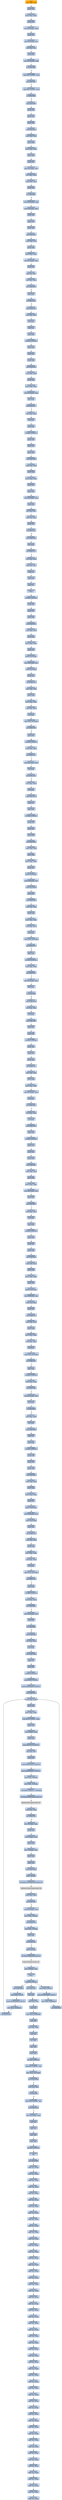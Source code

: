 digraph G {
node[shape=rectangle,style=filled,fillcolor=lightsteelblue,color=lightsteelblue]
bgcolor="transparent"
a0x5fb189c1movl_edi_edi[label="start\nmovl %edi, %edi",color="lightgrey",fillcolor="orange"];
a0x5fb189c3pushl_ebp[label="0x5fb189c3\npushl %ebp"];
a0x5fb189c4movl_esp_ebp[label="0x5fb189c4\nmovl %esp, %ebp"];
a0x5fb189c6pushl_ebx[label="0x5fb189c6\npushl %ebx"];
a0x5fb189c7movl_0x8ebp__ebx[label="0x5fb189c7\nmovl 0x8(%ebp), %ebx"];
a0x5fb189capushl_esi[label="0x5fb189ca\npushl %esi"];
a0x5fb189cbmovl_0xcebp__esi[label="0x5fb189cb\nmovl 0xc(%ebp), %esi"];
a0x5fb189cetestl_esi_esi[label="0x5fb189ce\ntestl %esi, %esi"];
a0x5fb189d0pushl_edi[label="0x5fb189d0\npushl %edi"];
a0x5fb189d1movl_0x10ebp__edi[label="0x5fb189d1\nmovl 0x10(%ebp), %edi"];
a0x5fb189d4je_0x5fb1a688[label="0x5fb189d4\nje 0x5fb1a688"];
a0x5fb189dacmpl_0x1UINT8_esi[label="0x5fb189da\ncmpl $0x1<UINT8>, %esi"];
a0x5fb189ddjne_0x5fb18a22[label="0x5fb189dd\njne 0x5fb18a22"];
a0x5fb18a22cmpl_0x2UINT8_esi[label="0x5fb18a22\ncmpl $0x2<UINT8>, %esi"];
a0x5fb18a25je_0x5fb189df[label="0x5fb18a25\nje 0x5fb189df"];
a0x5fb18a27jmp_0x5fb189fc[label="0x5fb18a27\njmp 0x5fb189fc"];
a0x5fb189fcpushl_edi[label="0x5fb189fc\npushl %edi"];
a0x5fb189fdpushl_esi[label="0x5fb189fd\npushl %esi"];
a0x5fb189fepushl_ebx[label="0x5fb189fe\npushl %ebx"];
a0x5fb189ffcall_0x5fb18a2e[label="0x5fb189ff\ncall 0x5fb18a2e"];
a0x5fb18a2emovl_edi_edi[label="0x5fb18a2e\nmovl %edi, %edi"];
a0x5fb18a30pushl_ebp[label="0x5fb18a30\npushl %ebp"];
a0x5fb18a31movl_esp_ebp[label="0x5fb18a31\nmovl %esp, %ebp"];
a0x5fb18a33pushl_ebx[label="0x5fb18a33\npushl %ebx"];
a0x5fb18a34pushl_esi[label="0x5fb18a34\npushl %esi"];
a0x5fb18a35movl_0xcebp__esi[label="0x5fb18a35\nmovl 0xc(%ebp), %esi"];
a0x5fb18a38xorl_ebx_ebx[label="0x5fb18a38\nxorl %ebx, %ebx"];
a0x5fb18a3acmpl_ebx_esi[label="0x5fb18a3a\ncmpl %ebx, %esi"];
a0x5fb18a3cpushl_edi[label="0x5fb18a3c\npushl %edi"];
a0x5fb18a3dje_0x5fb19d81[label="0x5fb18a3d\nje 0x5fb19d81"];
a0x5fb18a43movl_0x10ebp__edi[label="0x5fb18a43\nmovl 0x10(%ebp), %edi"];
a0x5fb18a46movl_0x8ebp__ebx[label="0x5fb18a46\nmovl 0x8(%ebp), %ebx"];
a0x5fb18a49pushl_edi[label="0x5fb18a49\npushl %edi"];
a0x5fb18a4apushl_esi[label="0x5fb18a4a\npushl %esi"];
a0x5fb18a4bpushl_ebx[label="0x5fb18a4b\npushl %ebx"];
a0x5fb18a4ccall_0x5fb1a3f4[label="0x5fb18a4c\ncall 0x5fb1a3f4"];
a0x5fb1a3f4movl_edi_edi[label="0x5fb1a3f4\nmovl %edi, %edi"];
a0x5fb1a3f6pushl_ebp[label="0x5fb1a3f6\npushl %ebp"];
a0x5fb1a3f7movl_esp_ebp[label="0x5fb1a3f7\nmovl %esp, %ebp"];
a0x5fb1a3f9movl_0xcebp__eax[label="0x5fb1a3f9\nmovl 0xc(%ebp), %eax"];
a0x5fb1a3fcpushl_esi[label="0x5fb1a3fc\npushl %esi"];
a0x5fb1a3fdxorl_esi_esi[label="0x5fb1a3fd\nxorl %esi, %esi"];
a0x5fb1a3ffsubl_esi_eax[label="0x5fb1a3ff\nsubl %esi, %eax"];
a0x5fb1a401jne_0x5fb18206[label="0x5fb1a401\njne 0x5fb18206"];
a0x5fb18206decl_eax[label="0x5fb18206\ndecl %eax"];
a0x5fb18207je_0x5fb181d9[label="0x5fb18207\nje 0x5fb181d9"];
a0x5fb18209jmp_0x5fb181fe[label="0x5fb18209\njmp 0x5fb181fe"];
a0x5fb181fexorl_eax_eax[label="0x5fb181fe\nxorl %eax, %eax"];
a0x5fb18200incl_eax[label="0x5fb18200\nincl %eax"];
a0x5fb18201popl_esi[label="0x5fb18201\npopl %esi"];
a0x5fb18202popl_ebp[label="0x5fb18202\npopl %ebp"];
a0x5fb18203ret_0xcUINT16[label="0x5fb18203\nret $0xc<UINT16>"];
a0x5fb18a51pushl_edi[label="0x5fb18a51\npushl %edi"];
a0x5fb18a52pushl_esi[label="0x5fb18a52\npushl %esi"];
a0x5fb18a53pushl_ebx[label="0x5fb18a53\npushl %ebx"];
a0x5fb18a54call_0x5fb182cd[label="0x5fb18a54\ncall 0x5fb182cd"];
a0x5fb182cdmovl_edi_edi[label="0x5fb182cd\nmovl %edi, %edi"];
a0x5fb182cfpushl_ebp[label="0x5fb182cf\npushl %ebp"];
a0x5fb182d0movl_esp_ebp[label="0x5fb182d0\nmovl %esp, %ebp"];
a0x5fb182d2movl_0xcebp__eax[label="0x5fb182d2\nmovl 0xc(%ebp), %eax"];
a0x5fb182d5decl_eax[label="0x5fb182d5\ndecl %eax"];
a0x5fb182d6jne_0x5fb18312[label="0x5fb182d6\njne 0x5fb18312"];
a0x5fb18312xorl_eax_eax[label="0x5fb18312\nxorl %eax, %eax"];
a0x5fb18314incl_eax[label="0x5fb18314\nincl %eax"];
a0x5fb18315popl_ebp[label="0x5fb18315\npopl %ebp"];
a0x5fb18316ret_0xcUINT16[label="0x5fb18316\nret $0xc<UINT16>"];
a0x5fb18a59pushl_edi[label="0x5fb18a59\npushl %edi"];
a0x5fb18a5apushl_esi[label="0x5fb18a5a\npushl %esi"];
a0x5fb18a5bpushl_ebx[label="0x5fb18a5b\npushl %ebx"];
a0x5fb18a5ccall_0x5fb1884b[label="0x5fb18a5c\ncall 0x5fb1884b"];
a0x5fb1884bmovl_edi_edi[label="0x5fb1884b\nmovl %edi, %edi"];
a0x5fb1884dpushl_ebp[label="0x5fb1884d\npushl %ebp"];
a0x5fb1884emovl_esp_ebp[label="0x5fb1884e\nmovl %esp, %ebp"];
a0x5fb18850pushl_ecx[label="0x5fb18850\npushl %ecx"];
a0x5fb18851pushl_ecx[label="0x5fb18851\npushl %ecx"];
a0x5fb18852movl_0xcebp__eax[label="0x5fb18852\nmovl 0xc(%ebp), %eax"];
a0x5fb18855pushl_esi[label="0x5fb18855\npushl %esi"];
a0x5fb18856xorl_esi_esi[label="0x5fb18856\nxorl %esi, %esi"];
a0x5fb18858subl_esi_eax[label="0x5fb18858\nsubl %esi, %eax"];
a0x5fb1885apushl_edi[label="0x5fb1885a\npushl %edi"];
a0x5fb1885bje_0x5fb1a15e[label="0x5fb1885b\nje 0x5fb1a15e"];
a0x5fb18861jmp_0x5fb1a0ec[label="0x5fb18861\njmp 0x5fb1a0ec"];
a0x5fb1a0ecdecl_eax[label="0x5fb1a0ec\ndecl %eax"];
a0x5fb1a0edjne_0x5fb1a151[label="0x5fb1a0ed\njne 0x5fb1a151"];
a0x5fb1a151xorl_eax_eax[label="0x5fb1a151\nxorl %eax, %eax"];
a0x5fb1a153testl_esi_esi[label="0x5fb1a153\ntestl %esi, %esi"];
a0x5fb1a155setge_al[label="0x5fb1a155\nsetge %al"];
a0x5fb1a158popl_edi[label="0x5fb1a158\npopl %edi"];
a0x5fb1a159popl_esi[label="0x5fb1a159\npopl %esi"];
a0x5fb1a15aleave_[label="0x5fb1a15a\nleave "];
a0x5fb1a15bret_0xcUINT16[label="0x5fb1a15b\nret $0xc<UINT16>"];
a0x5fb18a61pushl_edi[label="0x5fb18a61\npushl %edi"];
a0x5fb18a62pushl_esi[label="0x5fb18a62\npushl %esi"];
a0x5fb18a63pushl_ebx[label="0x5fb18a63\npushl %ebx"];
a0x5fb18a64call_0x5fb181b5[label="0x5fb18a64\ncall 0x5fb181b5"];
a0x5fb181b5movl_edi_edi[label="0x5fb181b5\nmovl %edi, %edi"];
a0x5fb181b7pushl_ebp[label="0x5fb181b7\npushl %ebp"];
a0x5fb181b8movl_esp_ebp[label="0x5fb181b8\nmovl %esp, %ebp"];
a0x5fb181bapushl_esi[label="0x5fb181ba\npushl %esi"];
a0x5fb181bbpushl_0x10ebp_[label="0x5fb181bb\npushl 0x10(%ebp)"];
a0x5fb181bemovl_0x8ebp__esi[label="0x5fb181be\nmovl 0x8(%ebp), %esi"];
a0x5fb181c1pushl_0xcebp_[label="0x5fb181c1\npushl 0xc(%ebp)"];
a0x5fb181c4pushl_esi[label="0x5fb181c4\npushl %esi"];
a0x5fb181c5call_0x5fbd7043[label="0x5fb181c5\ncall 0x5fbd7043"];
a0x5fbd7043movl_edi_edi[label="0x5fbd7043\nmovl %edi, %edi"];
a0x5fbd7045pushl_ebp[label="0x5fbd7045\npushl %ebp"];
a0x5fbd7046movl_esp_ebp[label="0x5fbd7046\nmovl %esp, %ebp"];
a0x5fbd7048xorl_eax_eax[label="0x5fbd7048\nxorl %eax, %eax"];
a0x5fbd704aincl_eax[label="0x5fbd704a\nincl %eax"];
a0x5fbd704bcmpl_eax_0xcebp_[label="0x5fbd704b\ncmpl %eax, 0xc(%ebp)"];
a0x5fbd704ejne_0x5fbd7059[label="0x5fbd704e\njne 0x5fbd7059"];
a0x5fbd7059popl_ebp[label="0x5fbd7059\npopl %ebp"];
a0x5fbd705aret_0xcUINT16[label="0x5fbd705a\nret $0xc<UINT16>"];
a0x5fb181catestl_eax_eax[label="0x5fb181ca\ntestl %eax, %eax"];
a0x5fb181ccjne_0x5fb1a3c1[label="0x5fb181cc\njne 0x5fb1a3c1"];
a0x5fb1a3c1movl_0xcebp__eax[label="0x5fb1a3c1\nmovl 0xc(%ebp), %eax"];
a0x5fb1a3c4decl_eax[label="0x5fb1a3c4\ndecl %eax"];
a0x5fb1a3c5jne_0x5fb1a3d5[label="0x5fb1a3c5\njne 0x5fb1a3d5"];
a0x5fb1a3d5xorl_eax_eax[label="0x5fb1a3d5\nxorl %eax, %eax"];
a0x5fb1a3d7incl_eax[label="0x5fb1a3d7\nincl %eax"];
a0x5fb1a3d8jmp_0x5fb181d4[label="0x5fb1a3d8\njmp 0x5fb181d4"];
a0x5fb181d4popl_esi[label="0x5fb181d4\npopl %esi"];
a0x5fb181d5popl_ebp[label="0x5fb181d5\npopl %ebp"];
a0x5fb181d6ret_0xcUINT16[label="0x5fb181d6\nret $0xc<UINT16>"];
a0x5fb18a69pushl_edi[label="0x5fb18a69\npushl %edi"];
a0x5fb18a6apushl_esi[label="0x5fb18a6a\npushl %esi"];
a0x5fb18a6bpushl_ebx[label="0x5fb18a6b\npushl %ebx"];
a0x5fb18a6ccall_0x5fb186df[label="0x5fb18a6c\ncall 0x5fb186df"];
a0x5fb186dfmovl_edi_edi[label="0x5fb186df\nmovl %edi, %edi"];
a0x5fb186e1pushl_ebp[label="0x5fb186e1\npushl %ebp"];
a0x5fb186e2movl_esp_ebp[label="0x5fb186e2\nmovl %esp, %ebp"];
a0x5fb186e4pushl_esi[label="0x5fb186e4\npushl %esi"];
a0x5fb186e5pushl_0x10ebp_[label="0x5fb186e5\npushl 0x10(%ebp)"];
a0x5fb186e8movl_0x8ebp__esi[label="0x5fb186e8\nmovl 0x8(%ebp), %esi"];
a0x5fb186ebpushl_0xcebp_[label="0x5fb186eb\npushl 0xc(%ebp)"];
a0x5fb186eepushl_esi[label="0x5fb186ee\npushl %esi"];
a0x5fb186efcall_0x5fbd7062[label="0x5fb186ef\ncall 0x5fbd7062"];
a0x5fbd7062movl_edi_edi[label="0x5fbd7062\nmovl %edi, %edi"];
a0x5fbd7064pushl_ebp[label="0x5fbd7064\npushl %ebp"];
a0x5fbd7065movl_esp_ebp[label="0x5fbd7065\nmovl %esp, %ebp"];
a0x5fbd7067xorl_eax_eax[label="0x5fbd7067\nxorl %eax, %eax"];
a0x5fbd7069incl_eax[label="0x5fbd7069\nincl %eax"];
a0x5fbd706acmpl_eax_0xcebp_[label="0x5fbd706a\ncmpl %eax, 0xc(%ebp)"];
a0x5fbd706djne_0x5fbd7078[label="0x5fbd706d\njne 0x5fbd7078"];
a0x5fbd7078popl_ebp[label="0x5fbd7078\npopl %ebp"];
a0x5fbd7079ret_0xcUINT16[label="0x5fbd7079\nret $0xc<UINT16>"];
a0x5fb186f4testl_eax_eax[label="0x5fb186f4\ntestl %eax, %eax"];
a0x5fb186f6jne_0x5fb1870f[label="0x5fb186f6\njne 0x5fb1870f"];
a0x5fb1870fmovl_0xcebp__eax[label="0x5fb1870f\nmovl 0xc(%ebp), %eax"];
a0x5fb18712decl_eax[label="0x5fb18712\ndecl %eax"];
a0x5fb18713je_0x5fb186fd[label="0x5fb18713\nje 0x5fb186fd"];
a0x5fb18715jmp_0x5fb1870a[label="0x5fb18715\njmp 0x5fb1870a"];
a0x5fb1870axorl_eax_eax[label="0x5fb1870a\nxorl %eax, %eax"];
a0x5fb1870cincl_eax[label="0x5fb1870c\nincl %eax"];
a0x5fb1870djmp_0x5fb186f8[label="0x5fb1870d\njmp 0x5fb186f8"];
a0x5fb186f8popl_esi[label="0x5fb186f8\npopl %esi"];
a0x5fb186f9popl_ebp[label="0x5fb186f9\npopl %ebp"];
a0x5fb186faret_0xcUINT16[label="0x5fb186fa\nret $0xc<UINT16>"];
a0x5fb18a71pushl_edi[label="0x5fb18a71\npushl %edi"];
a0x5fb18a72pushl_esi[label="0x5fb18a72\npushl %esi"];
a0x5fb18a73pushl_ebx[label="0x5fb18a73\npushl %ebx"];
a0x5fb18a74call_0x5fb1851f[label="0x5fb18a74\ncall 0x5fb1851f"];
a0x5fb1851fmovl_edi_edi[label="0x5fb1851f\nmovl %edi, %edi"];
a0x5fb18521pushl_ebp[label="0x5fb18521\npushl %ebp"];
a0x5fb18522movl_esp_ebp[label="0x5fb18522\nmovl %esp, %ebp"];
a0x5fb18524movl_0xcebp__eax[label="0x5fb18524\nmovl 0xc(%ebp), %eax"];
a0x5fb18527decl_eax[label="0x5fb18527\ndecl %eax"];
a0x5fb18528jne_0x5fb18549[label="0x5fb18528\njne 0x5fb18549"];
a0x5fb18549xorl_eax_eax[label="0x5fb18549\nxorl %eax, %eax"];
a0x5fb1854bincl_eax[label="0x5fb1854b\nincl %eax"];
a0x5fb1854cjmp_0x5fb18545[label="0x5fb1854c\njmp 0x5fb18545"];
a0x5fb18545popl_ebp[label="0x5fb18545\npopl %ebp"];
a0x5fb18546ret_0xcUINT16[label="0x5fb18546\nret $0xc<UINT16>"];
a0x5fb18a79pushl_edi[label="0x5fb18a79\npushl %edi"];
a0x5fb18a7apushl_esi[label="0x5fb18a7a\npushl %esi"];
a0x5fb18a7bpushl_ebx[label="0x5fb18a7b\npushl %ebx"];
a0x5fb18a7ccall_0x5fb188f5[label="0x5fb18a7c\ncall 0x5fb188f5"];
a0x5fb188f5movl_edi_edi[label="0x5fb188f5\nmovl %edi, %edi"];
a0x5fb188f7pushl_ebp[label="0x5fb188f7\npushl %ebp"];
a0x5fb188f8movl_esp_ebp[label="0x5fb188f8\nmovl %esp, %ebp"];
a0x5fb188famovl_0xcebp__eax[label="0x5fb188fa\nmovl 0xc(%ebp), %eax"];
a0x5fb188fddecl_eax[label="0x5fb188fd\ndecl %eax"];
a0x5fb188fejne_0x5fb18928[label="0x5fb188fe\njne 0x5fb18928"];
a0x5fb18928xorl_eax_eax[label="0x5fb18928\nxorl %eax, %eax"];
a0x5fb1892aincl_eax[label="0x5fb1892a\nincl %eax"];
a0x5fb1892bpopl_ebp[label="0x5fb1892b\npopl %ebp"];
a0x5fb1892cret_0xcUINT16[label="0x5fb1892c\nret $0xc<UINT16>"];
a0x5fb18a81pushl_edi[label="0x5fb18a81\npushl %edi"];
a0x5fb18a82pushl_esi[label="0x5fb18a82\npushl %esi"];
a0x5fb18a83pushl_ebx[label="0x5fb18a83\npushl %ebx"];
a0x5fb18a84call_0x5fb18ae9[label="0x5fb18a84\ncall 0x5fb18ae9"];
a0x5fb18ae9movl_edi_edi[label="0x5fb18ae9\nmovl %edi, %edi"];
a0x5fb18aebpushl_ebp[label="0x5fb18aeb\npushl %ebp"];
a0x5fb18aecmovl_esp_ebp[label="0x5fb18aec\nmovl %esp, %ebp"];
a0x5fb18aeepushl_esi[label="0x5fb18aee\npushl %esi"];
a0x5fb18aefpushl_0x10ebp_[label="0x5fb18aef\npushl 0x10(%ebp)"];
a0x5fb18af2movl_0x8ebp__esi[label="0x5fb18af2\nmovl 0x8(%ebp), %esi"];
a0x5fb18af5pushl_0xcebp_[label="0x5fb18af5\npushl 0xc(%ebp)"];
a0x5fb18af8pushl_esi[label="0x5fb18af8\npushl %esi"];
a0x5fb18af9call_0x5fbd7081[label="0x5fb18af9\ncall 0x5fbd7081"];
a0x5fbd7081movl_edi_edi[label="0x5fbd7081\nmovl %edi, %edi"];
a0x5fbd7083pushl_ebp[label="0x5fbd7083\npushl %ebp"];
a0x5fbd7084movl_esp_ebp[label="0x5fbd7084\nmovl %esp, %ebp"];
a0x5fbd7086xorl_eax_eax[label="0x5fbd7086\nxorl %eax, %eax"];
a0x5fbd7088incl_eax[label="0x5fbd7088\nincl %eax"];
a0x5fbd7089cmpl_eax_0xcebp_[label="0x5fbd7089\ncmpl %eax, 0xc(%ebp)"];
a0x5fbd708cjne_0x5fbd7097[label="0x5fbd708c\njne 0x5fbd7097"];
a0x5fbd7097popl_ebp[label="0x5fbd7097\npopl %ebp"];
a0x5fbd7098ret_0xcUINT16[label="0x5fbd7098\nret $0xc<UINT16>"];
a0x5fb18afetestl_eax_eax[label="0x5fb18afe\ntestl %eax, %eax"];
a0x5fb18b00jne_0x5fb1a3dd[label="0x5fb18b00\njne 0x5fb1a3dd"];
a0x5fb1a3ddmovl_0xcebp__eax[label="0x5fb1a3dd\nmovl 0xc(%ebp), %eax"];
a0x5fb1a3e0decl_eax[label="0x5fb1a3e0\ndecl %eax"];
a0x5fb1a3e1je_0x5fb18b0b[label="0x5fb1a3e1\nje 0x5fb18b0b"];
a0x5fb1a3e7xorl_eax_eax[label="0x5fb1a3e7\nxorl %eax, %eax"];
a0x5fb1a3e9incl_eax[label="0x5fb1a3e9\nincl %eax"];
a0x5fb1a3eajmp_0x5fb18b06[label="0x5fb1a3ea\njmp 0x5fb18b06"];
a0x5fb18b06popl_esi[label="0x5fb18b06\npopl %esi"];
a0x5fb18b07popl_ebp[label="0x5fb18b07\npopl %ebp"];
a0x5fb18b08ret_0xcUINT16[label="0x5fb18b08\nret $0xc<UINT16>"];
a0x5fb18a89pushl_edi[label="0x5fb18a89\npushl %edi"];
a0x5fb18a8apushl_esi[label="0x5fb18a8a\npushl %esi"];
a0x5fb18a8bpushl_ebx[label="0x5fb18a8b\npushl %ebx"];
a0x5fb18a8ccall_0x5fb186a2[label="0x5fb18a8c\ncall 0x5fb186a2"];
a0x5fb186a2movl_edi_edi[label="0x5fb186a2\nmovl %edi, %edi"];
a0x5fb186a4pushl_ebp[label="0x5fb186a4\npushl %ebp"];
a0x5fb186a5movl_esp_ebp[label="0x5fb186a5\nmovl %esp, %ebp"];
a0x5fb186a7pushl_esi[label="0x5fb186a7\npushl %esi"];
a0x5fb186a8pushl_0x10ebp_[label="0x5fb186a8\npushl 0x10(%ebp)"];
a0x5fb186abmovl_0x8ebp__esi[label="0x5fb186ab\nmovl 0x8(%ebp), %esi"];
a0x5fb186aepushl_0xcebp_[label="0x5fb186ae\npushl 0xc(%ebp)"];
a0x5fb186b1pushl_esi[label="0x5fb186b1\npushl %esi"];
a0x5fb186b2call_0x5fbd7024[label="0x5fb186b2\ncall 0x5fbd7024"];
a0x5fbd7024movl_edi_edi[label="0x5fbd7024\nmovl %edi, %edi"];
a0x5fbd7026pushl_ebp[label="0x5fbd7026\npushl %ebp"];
a0x5fbd7027movl_esp_ebp[label="0x5fbd7027\nmovl %esp, %ebp"];
a0x5fbd7029xorl_eax_eax[label="0x5fbd7029\nxorl %eax, %eax"];
a0x5fbd702bincl_eax[label="0x5fbd702b\nincl %eax"];
a0x5fbd702ccmpl_eax_0xcebp_[label="0x5fbd702c\ncmpl %eax, 0xc(%ebp)"];
a0x5fbd702fjne_0x5fbd703a[label="0x5fbd702f\njne 0x5fbd703a"];
a0x5fbd703apopl_ebp[label="0x5fbd703a\npopl %ebp"];
a0x5fbd703bret_0xcUINT16[label="0x5fbd703b\nret $0xc<UINT16>"];
a0x5fb186b7testl_eax_eax[label="0x5fb186b7\ntestl %eax, %eax"];
a0x5fb186b9jne_0x5fb186d2[label="0x5fb186b9\njne 0x5fb186d2"];
a0x5fb186d2movl_0xcebp__eax[label="0x5fb186d2\nmovl 0xc(%ebp), %eax"];
a0x5fb186d5decl_eax[label="0x5fb186d5\ndecl %eax"];
a0x5fb186d6je_0x5fb186c0[label="0x5fb186d6\nje 0x5fb186c0"];
a0x5fb186d8jmp_0x5fb186cd[label="0x5fb186d8\njmp 0x5fb186cd"];
a0x5fb186cdxorl_eax_eax[label="0x5fb186cd\nxorl %eax, %eax"];
a0x5fb186cfincl_eax[label="0x5fb186cf\nincl %eax"];
a0x5fb186d0jmp_0x5fb186bb[label="0x5fb186d0\njmp 0x5fb186bb"];
a0x5fb186bbpopl_esi[label="0x5fb186bb\npopl %esi"];
a0x5fb186bcpopl_ebp[label="0x5fb186bc\npopl %ebp"];
a0x5fb186bdret_0xcUINT16[label="0x5fb186bd\nret $0xc<UINT16>"];
a0x5fb18a91pushl_0x20UINT8[label="0x5fb18a91\npushl $0x20<UINT8>"];
a0x5fb18a93pushl_0x5fb18ac0UINT32[label="0x5fb18a93\npushl $0x5fb18ac0<UINT32>"];
a0x5fb18a98call_0x5fb18359[label="0x5fb18a98\ncall 0x5fb18359"];
a0x5fb18359movl_edi_edi[label="0x5fb18359\nmovl %edi, %edi"];
a0x5fb1835bpushl_ebp[label="0x5fb1835b\npushl %ebp"];
a0x5fb1835cmovl_esp_ebp[label="0x5fb1835c\nmovl %esp, %ebp"];
a0x5fb1835esubl_0x10UINT8_esp[label="0x5fb1835e\nsubl $0x10<UINT8>, %esp"];
a0x5fb18361pushl_edi[label="0x5fb18361\npushl %edi"];
a0x5fb18362leal__4ebp__eax[label="0x5fb18362\nleal -4(%ebp), %eax"];
a0x5fb18365pushl_eax[label="0x5fb18365\npushl %eax"];
a0x5fb18366pushl_0x20119UINT32[label="0x5fb18366\npushl $0x20119<UINT32>"];
a0x5fb1836bxorl_edi_edi[label="0x5fb1836b\nxorl %edi, %edi"];
a0x5fb1836dpushl_edi[label="0x5fb1836d\npushl %edi"];
a0x5fb1836epushl_0x5fb1182cUINT32[label="0x5fb1836e\npushl $0x5fb1182c<UINT32>"];
a0x5fb18373pushl_0x80000002UINT32[label="0x5fb18373\npushl $0x80000002<UINT32>"];
a0x5fb18378movl_edi__4ebp_[label="0x5fb18378\nmovl %edi, -4(%ebp)"];
a0x5fb1837bmovl_edi__12ebp_[label="0x5fb1837b\nmovl %edi, -12(%ebp)"];
a0x5fb1837emovl_0x4UINT32__16ebp_[label="0x5fb1837e\nmovl $0x4<UINT32>, -16(%ebp)"];
a0x5fb18385call_RegOpenKeyExA_advapi32_dll[label="0x5fb18385\ncall RegOpenKeyExA@advapi32.dll"];
RegOpenKeyExA_advapi32_dll[label="RegOpenKeyExA@advapi32.dll",color="lightgrey",fillcolor="lightgrey"];
a0x5fb1838btestl_eax_eax[label="0x5fb1838b\ntestl %eax, %eax"];
a0x5fb1838djne_0x5fb183b2[label="0x5fb1838d\njne 0x5fb183b2"];
a0x5fb1838fleal__16ebp__eax[label="0x5fb1838f\nleal -16(%ebp), %eax"];
a0x5fb18392pushl_eax[label="0x5fb18392\npushl %eax"];
a0x5fb18393leal__8ebp__eax[label="0x5fb18393\nleal -8(%ebp), %eax"];
a0x5fb18396pushl_eax[label="0x5fb18396\npushl %eax"];
a0x5fb18397leal__12ebp__eax[label="0x5fb18397\nleal -12(%ebp), %eax"];
a0x5fb1839apushl_eax[label="0x5fb1839a\npushl %eax"];
a0x5fb1839bpushl_edi[label="0x5fb1839b\npushl %edi"];
a0x5fb1839cpushl_0x8ebp_[label="0x5fb1839c\npushl 0x8(%ebp)"];
a0x5fb1839fpushl__4ebp_[label="0x5fb1839f\npushl -4(%ebp)"];
a0x5fb183a2call_RegQueryValueExA_advapi32_dll[label="0x5fb183a2\ncall RegQueryValueExA@advapi32.dll"];
RegQueryValueExA_advapi32_dll[label="RegQueryValueExA@advapi32.dll",color="lightgrey",fillcolor="lightgrey"];
a0x5fb183a8testl_eax_eax[label="0x5fb183a8\ntestl %eax, %eax"];
a0x5fb183aajne_0x5fb183b2[label="0x5fb183aa\njne 0x5fb183b2"];
a0x5fb183b2movl_0xcebp__eax[label="0x5fb183b2\nmovl 0xc(%ebp), %eax"];
a0x5fb183b5movl_eax__8ebp_[label="0x5fb183b5\nmovl %eax, -8(%ebp)"];
a0x5fb183b8jmp_0x5fb183ca[label="0x5fb183b8\njmp 0x5fb183ca"];
a0x5fb183cacmpl_edi__4ebp_[label="0x5fb183ca\ncmpl %edi, -4(%ebp)"];
a0x5fb183cdpopl_edi[label="0x5fb183cd\npopl %edi"];
a0x5fb183cejne_0x5fb183ba[label="0x5fb183ce\njne 0x5fb183ba"];
a0x5fb183bapushl__4ebp_[label="0x5fb183ba\npushl -4(%ebp)"];
a0x5fb183bdcall_RegCloseKey_advapi32_dll[label="0x5fb183bd\ncall RegCloseKey@advapi32.dll"];
RegCloseKey_advapi32_dll[label="RegCloseKey@advapi32.dll",color="lightgrey",fillcolor="lightgrey"];
a0x5fb183c3movl__8ebp__eax[label="0x5fb183c3\nmovl -8(%ebp), %eax"];
a0x5fb183c6leave_[label="0x5fb183c6\nleave "];
a0x5fb183c7ret_0x8UINT16[label="0x5fb183c7\nret $0x8<UINT16>"];
a0x5fb18a9dpushl_0x0UINT8[label="0x5fb18a9d\npushl $0x0<UINT8>"];
a0x5fb18a9fpushl_0x5fb18ab4UINT32[label="0x5fb18a9f\npushl $0x5fb18ab4<UINT32>"];
a0x5fb18aa4movl_eax_0x5fbd848c[label="0x5fb18aa4\nmovl %eax, 0x5fbd848c"];
a0x5fb18aa9call_0x5fb18359[label="0x5fb18aa9\ncall 0x5fb18359"];
a0x5fb18aaejmp_0x5fb19d6b[label="0x5fb18aae\njmp 0x5fb19d6b"];
a0x5fb19d6bpushl_0x0UINT8[label="0x5fb19d6b\npushl $0x0<UINT8>"];
a0x5fb19d6dpushl_0x5fb19dd4UINT32[label="0x5fb19d6d\npushl $0x5fb19dd4<UINT32>"];
a0x5fb19d72movl_eax_0x5fbda18c[label="0x5fb19d72\nmovl %eax, 0x5fbda18c"];
a0x5fb19d77call_0x5fb18359[label="0x5fb19d77\ncall 0x5fb18359"];
a0x5fb19d7cjmp_0x5fb18acf[label="0x5fb19d7c\njmp 0x5fb18acf"];
a0x5fb18acfnegl_eax[label="0x5fb18acf\nnegl %eax"];
a0x5fb18ad1sbbl_eax_eax[label="0x5fb18ad1\nsbbl %eax, %eax"];
a0x5fb18ad3negl_eax[label="0x5fb18ad3\nnegl %eax"];
a0x5fb18ad5movl_eax_0x5fbd8488[label="0x5fb18ad5\nmovl %eax, 0x5fbd8488"];
a0x5fb18adapopl_edi[label="0x5fb18ada\npopl %edi"];
a0x5fb18adbxorl_eax_eax[label="0x5fb18adb\nxorl %eax, %eax"];
a0x5fb18addpopl_esi[label="0x5fb18add\npopl %esi"];
a0x5fb18adeincl_eax[label="0x5fb18ade\nincl %eax"];
a0x5fb18adfpopl_ebx[label="0x5fb18adf\npopl %ebx"];
a0x5fb18ae0popl_ebp[label="0x5fb18ae0\npopl %ebp"];
a0x5fb18ae1ret_0xcUINT16[label="0x5fb18ae1\nret $0xc<UINT16>"];
a0x5fb18a04cmpl_0x1UINT8_esi[label="0x5fb18a04\ncmpl $0x1<UINT8>, %esi"];
a0x5fb18a07movl_eax_0xcebp_[label="0x5fb18a07\nmovl %eax, 0xc(%ebp)"];
a0x5fb18a0ajne_0x5fb1a6b0[label="0x5fb18a0a\njne 0x5fb1a6b0"];
a0x5fb1a6b0testl_esi_esi[label="0x5fb1a6b0\ntestl %esi, %esi"];
a0x5fb1a6b2je_0x5fb1a6bd[label="0x5fb1a6b2\nje 0x5fb1a6bd"];
a0x5fb1a6b4cmpl_0x3UINT8_esi[label="0x5fb1a6b4\ncmpl $0x3<UINT8>, %esi"];
a0x5fb1a6b7jne_0x5fb18a18[label="0x5fb1a6b7\njne 0x5fb18a18"];
a0x5fb18a18movl_0xcebp__eax[label="0x5fb18a18\nmovl 0xc(%ebp), %eax"];
a0x5fb18a1bpopl_edi[label="0x5fb18a1b\npopl %edi"];
a0x5fb18a1cpopl_esi[label="0x5fb18a1c\npopl %esi"];
a0x5fb18a1dpopl_ebx[label="0x5fb18a1d\npopl %ebx"];
a0x5fb18a1epopl_ebp[label="0x5fb18a1e\npopl %ebp"];
a0x5fb18a1fret_0xcUINT16[label="0x5fb18a1f\nret $0xc<UINT16>"];
a0x7c8000c0nop_[label="0x7c8000c0\nnop "];
a0x7c8000c1call_0x63d7f9f4[label="0x7c8000c1\ncall 0x63d7f9f4"];
a0x63d7f9f4addb_al_eax_[label="0x63d7f9f4\naddb %al, (%eax)"];
a0x63d7f9f6addb_al_eax_[label="0x63d7f9f6\naddb %al, (%eax)"];
a0x63d7f9f8addb_al_eax_[label="0x63d7f9f8\naddb %al, (%eax)"];
a0x63d7f9faaddb_al_eax_[label="0x63d7f9fa\naddb %al, (%eax)"];
a0x63d7f9fcaddb_al_eax_[label="0x63d7f9fc\naddb %al, (%eax)"];
a0x63d7f9feaddb_al_eax_[label="0x63d7f9fe\naddb %al, (%eax)"];
a0x63d7fa00addb_al_eax_[label="0x63d7fa00\naddb %al, (%eax)"];
a0x63d7fa02addb_al_eax_[label="0x63d7fa02\naddb %al, (%eax)"];
a0x63d7fa04addb_al_eax_[label="0x63d7fa04\naddb %al, (%eax)"];
a0x63d7fa06addb_al_eax_[label="0x63d7fa06\naddb %al, (%eax)"];
a0x63d7fa08addb_al_eax_[label="0x63d7fa08\naddb %al, (%eax)"];
a0x63d7fa0aaddb_al_eax_[label="0x63d7fa0a\naddb %al, (%eax)"];
a0x63d7fa0caddb_al_eax_[label="0x63d7fa0c\naddb %al, (%eax)"];
a0x63d7fa0eaddb_al_eax_[label="0x63d7fa0e\naddb %al, (%eax)"];
a0x63d7fa10addb_al_eax_[label="0x63d7fa10\naddb %al, (%eax)"];
a0x63d7fa12addb_al_eax_[label="0x63d7fa12\naddb %al, (%eax)"];
a0x63d7fa14addb_al_eax_[label="0x63d7fa14\naddb %al, (%eax)"];
a0x63d7fa16addb_al_eax_[label="0x63d7fa16\naddb %al, (%eax)"];
a0x63d7fa18addb_al_eax_[label="0x63d7fa18\naddb %al, (%eax)"];
a0x63d7fa1aaddb_al_eax_[label="0x63d7fa1a\naddb %al, (%eax)"];
a0x63d7fa1caddb_al_eax_[label="0x63d7fa1c\naddb %al, (%eax)"];
a0x63d7fa1eaddb_al_eax_[label="0x63d7fa1e\naddb %al, (%eax)"];
a0x63d7fa20addb_al_eax_[label="0x63d7fa20\naddb %al, (%eax)"];
a0x63d7fa22addb_al_eax_[label="0x63d7fa22\naddb %al, (%eax)"];
a0x63d7fa24addb_al_eax_[label="0x63d7fa24\naddb %al, (%eax)"];
a0x63d7fa26addb_al_eax_[label="0x63d7fa26\naddb %al, (%eax)"];
a0x63d7fa28addb_al_eax_[label="0x63d7fa28\naddb %al, (%eax)"];
a0x63d7fa2aaddb_al_eax_[label="0x63d7fa2a\naddb %al, (%eax)"];
a0x63d7fa2caddb_al_eax_[label="0x63d7fa2c\naddb %al, (%eax)"];
a0x63d7fa2eaddb_al_eax_[label="0x63d7fa2e\naddb %al, (%eax)"];
a0x63d7fa30addb_al_eax_[label="0x63d7fa30\naddb %al, (%eax)"];
a0x63d7fa32addb_al_eax_[label="0x63d7fa32\naddb %al, (%eax)"];
a0x63d7fa34addb_al_eax_[label="0x63d7fa34\naddb %al, (%eax)"];
a0x63d7fa36addb_al_eax_[label="0x63d7fa36\naddb %al, (%eax)"];
a0x63d7fa38addb_al_eax_[label="0x63d7fa38\naddb %al, (%eax)"];
a0x63d7fa3aaddb_al_eax_[label="0x63d7fa3a\naddb %al, (%eax)"];
a0x63d7fa3caddb_al_eax_[label="0x63d7fa3c\naddb %al, (%eax)"];
a0x63d7fa3eaddb_al_eax_[label="0x63d7fa3e\naddb %al, (%eax)"];
a0x63d7fa40addb_al_eax_[label="0x63d7fa40\naddb %al, (%eax)"];
a0x63d7fa42addb_al_eax_[label="0x63d7fa42\naddb %al, (%eax)"];
a0x63d7fa44addb_al_eax_[label="0x63d7fa44\naddb %al, (%eax)"];
a0x63d7fa46addb_al_eax_[label="0x63d7fa46\naddb %al, (%eax)"];
a0x63d7fa48addb_al_eax_[label="0x63d7fa48\naddb %al, (%eax)"];
a0x63d7fa4aaddb_al_eax_[label="0x63d7fa4a\naddb %al, (%eax)"];
a0x63d7fa4caddb_al_eax_[label="0x63d7fa4c\naddb %al, (%eax)"];
a0x63d7fa4eaddb_al_eax_[label="0x63d7fa4e\naddb %al, (%eax)"];
a0x63d7fa50addb_al_eax_[label="0x63d7fa50\naddb %al, (%eax)"];
a0x63d7fa52addb_al_eax_[label="0x63d7fa52\naddb %al, (%eax)"];
a0x63d7fa54addb_al_eax_[label="0x63d7fa54\naddb %al, (%eax)"];
a0x63d7fa56addb_al_eax_[label="0x63d7fa56\naddb %al, (%eax)"];
a0x63d7fa58addb_al_eax_[label="0x63d7fa58\naddb %al, (%eax)"];
a0x63d7fa5aaddb_al_eax_[label="0x63d7fa5a\naddb %al, (%eax)"];
a0x5fb189c1movl_edi_edi -> a0x5fb189c3pushl_ebp [color="#000000"];
a0x5fb189c3pushl_ebp -> a0x5fb189c4movl_esp_ebp [color="#000000"];
a0x5fb189c4movl_esp_ebp -> a0x5fb189c6pushl_ebx [color="#000000"];
a0x5fb189c6pushl_ebx -> a0x5fb189c7movl_0x8ebp__ebx [color="#000000"];
a0x5fb189c7movl_0x8ebp__ebx -> a0x5fb189capushl_esi [color="#000000"];
a0x5fb189capushl_esi -> a0x5fb189cbmovl_0xcebp__esi [color="#000000"];
a0x5fb189cbmovl_0xcebp__esi -> a0x5fb189cetestl_esi_esi [color="#000000"];
a0x5fb189cetestl_esi_esi -> a0x5fb189d0pushl_edi [color="#000000"];
a0x5fb189d0pushl_edi -> a0x5fb189d1movl_0x10ebp__edi [color="#000000"];
a0x5fb189d1movl_0x10ebp__edi -> a0x5fb189d4je_0x5fb1a688 [color="#000000"];
a0x5fb189d4je_0x5fb1a688 -> a0x5fb189dacmpl_0x1UINT8_esi [color="#000000",label="F"];
a0x5fb189dacmpl_0x1UINT8_esi -> a0x5fb189ddjne_0x5fb18a22 [color="#000000"];
a0x5fb189ddjne_0x5fb18a22 -> a0x5fb18a22cmpl_0x2UINT8_esi [color="#000000",label="T"];
a0x5fb18a22cmpl_0x2UINT8_esi -> a0x5fb18a25je_0x5fb189df [color="#000000"];
a0x5fb18a25je_0x5fb189df -> a0x5fb18a27jmp_0x5fb189fc [color="#000000",label="F"];
a0x5fb18a27jmp_0x5fb189fc -> a0x5fb189fcpushl_edi [color="#000000"];
a0x5fb189fcpushl_edi -> a0x5fb189fdpushl_esi [color="#000000"];
a0x5fb189fdpushl_esi -> a0x5fb189fepushl_ebx [color="#000000"];
a0x5fb189fepushl_ebx -> a0x5fb189ffcall_0x5fb18a2e [color="#000000"];
a0x5fb189ffcall_0x5fb18a2e -> a0x5fb18a2emovl_edi_edi [color="#000000"];
a0x5fb18a2emovl_edi_edi -> a0x5fb18a30pushl_ebp [color="#000000"];
a0x5fb18a30pushl_ebp -> a0x5fb18a31movl_esp_ebp [color="#000000"];
a0x5fb18a31movl_esp_ebp -> a0x5fb18a33pushl_ebx [color="#000000"];
a0x5fb18a33pushl_ebx -> a0x5fb18a34pushl_esi [color="#000000"];
a0x5fb18a34pushl_esi -> a0x5fb18a35movl_0xcebp__esi [color="#000000"];
a0x5fb18a35movl_0xcebp__esi -> a0x5fb18a38xorl_ebx_ebx [color="#000000"];
a0x5fb18a38xorl_ebx_ebx -> a0x5fb18a3acmpl_ebx_esi [color="#000000"];
a0x5fb18a3acmpl_ebx_esi -> a0x5fb18a3cpushl_edi [color="#000000"];
a0x5fb18a3cpushl_edi -> a0x5fb18a3dje_0x5fb19d81 [color="#000000"];
a0x5fb18a3dje_0x5fb19d81 -> a0x5fb18a43movl_0x10ebp__edi [color="#000000",label="F"];
a0x5fb18a43movl_0x10ebp__edi -> a0x5fb18a46movl_0x8ebp__ebx [color="#000000"];
a0x5fb18a46movl_0x8ebp__ebx -> a0x5fb18a49pushl_edi [color="#000000"];
a0x5fb18a49pushl_edi -> a0x5fb18a4apushl_esi [color="#000000"];
a0x5fb18a4apushl_esi -> a0x5fb18a4bpushl_ebx [color="#000000"];
a0x5fb18a4bpushl_ebx -> a0x5fb18a4ccall_0x5fb1a3f4 [color="#000000"];
a0x5fb18a4ccall_0x5fb1a3f4 -> a0x5fb1a3f4movl_edi_edi [color="#000000"];
a0x5fb1a3f4movl_edi_edi -> a0x5fb1a3f6pushl_ebp [color="#000000"];
a0x5fb1a3f6pushl_ebp -> a0x5fb1a3f7movl_esp_ebp [color="#000000"];
a0x5fb1a3f7movl_esp_ebp -> a0x5fb1a3f9movl_0xcebp__eax [color="#000000"];
a0x5fb1a3f9movl_0xcebp__eax -> a0x5fb1a3fcpushl_esi [color="#000000"];
a0x5fb1a3fcpushl_esi -> a0x5fb1a3fdxorl_esi_esi [color="#000000"];
a0x5fb1a3fdxorl_esi_esi -> a0x5fb1a3ffsubl_esi_eax [color="#000000"];
a0x5fb1a3ffsubl_esi_eax -> a0x5fb1a401jne_0x5fb18206 [color="#000000"];
a0x5fb1a401jne_0x5fb18206 -> a0x5fb18206decl_eax [color="#000000",label="T"];
a0x5fb18206decl_eax -> a0x5fb18207je_0x5fb181d9 [color="#000000"];
a0x5fb18207je_0x5fb181d9 -> a0x5fb18209jmp_0x5fb181fe [color="#000000",label="F"];
a0x5fb18209jmp_0x5fb181fe -> a0x5fb181fexorl_eax_eax [color="#000000"];
a0x5fb181fexorl_eax_eax -> a0x5fb18200incl_eax [color="#000000"];
a0x5fb18200incl_eax -> a0x5fb18201popl_esi [color="#000000"];
a0x5fb18201popl_esi -> a0x5fb18202popl_ebp [color="#000000"];
a0x5fb18202popl_ebp -> a0x5fb18203ret_0xcUINT16 [color="#000000"];
a0x5fb18203ret_0xcUINT16 -> a0x5fb18a51pushl_edi [color="#000000"];
a0x5fb18a51pushl_edi -> a0x5fb18a52pushl_esi [color="#000000"];
a0x5fb18a52pushl_esi -> a0x5fb18a53pushl_ebx [color="#000000"];
a0x5fb18a53pushl_ebx -> a0x5fb18a54call_0x5fb182cd [color="#000000"];
a0x5fb18a54call_0x5fb182cd -> a0x5fb182cdmovl_edi_edi [color="#000000"];
a0x5fb182cdmovl_edi_edi -> a0x5fb182cfpushl_ebp [color="#000000"];
a0x5fb182cfpushl_ebp -> a0x5fb182d0movl_esp_ebp [color="#000000"];
a0x5fb182d0movl_esp_ebp -> a0x5fb182d2movl_0xcebp__eax [color="#000000"];
a0x5fb182d2movl_0xcebp__eax -> a0x5fb182d5decl_eax [color="#000000"];
a0x5fb182d5decl_eax -> a0x5fb182d6jne_0x5fb18312 [color="#000000"];
a0x5fb182d6jne_0x5fb18312 -> a0x5fb18312xorl_eax_eax [color="#000000",label="T"];
a0x5fb18312xorl_eax_eax -> a0x5fb18314incl_eax [color="#000000"];
a0x5fb18314incl_eax -> a0x5fb18315popl_ebp [color="#000000"];
a0x5fb18315popl_ebp -> a0x5fb18316ret_0xcUINT16 [color="#000000"];
a0x5fb18316ret_0xcUINT16 -> a0x5fb18a59pushl_edi [color="#000000"];
a0x5fb18a59pushl_edi -> a0x5fb18a5apushl_esi [color="#000000"];
a0x5fb18a5apushl_esi -> a0x5fb18a5bpushl_ebx [color="#000000"];
a0x5fb18a5bpushl_ebx -> a0x5fb18a5ccall_0x5fb1884b [color="#000000"];
a0x5fb18a5ccall_0x5fb1884b -> a0x5fb1884bmovl_edi_edi [color="#000000"];
a0x5fb1884bmovl_edi_edi -> a0x5fb1884dpushl_ebp [color="#000000"];
a0x5fb1884dpushl_ebp -> a0x5fb1884emovl_esp_ebp [color="#000000"];
a0x5fb1884emovl_esp_ebp -> a0x5fb18850pushl_ecx [color="#000000"];
a0x5fb18850pushl_ecx -> a0x5fb18851pushl_ecx [color="#000000"];
a0x5fb18851pushl_ecx -> a0x5fb18852movl_0xcebp__eax [color="#000000"];
a0x5fb18852movl_0xcebp__eax -> a0x5fb18855pushl_esi [color="#000000"];
a0x5fb18855pushl_esi -> a0x5fb18856xorl_esi_esi [color="#000000"];
a0x5fb18856xorl_esi_esi -> a0x5fb18858subl_esi_eax [color="#000000"];
a0x5fb18858subl_esi_eax -> a0x5fb1885apushl_edi [color="#000000"];
a0x5fb1885apushl_edi -> a0x5fb1885bje_0x5fb1a15e [color="#000000"];
a0x5fb1885bje_0x5fb1a15e -> a0x5fb18861jmp_0x5fb1a0ec [color="#000000",label="F"];
a0x5fb18861jmp_0x5fb1a0ec -> a0x5fb1a0ecdecl_eax [color="#000000"];
a0x5fb1a0ecdecl_eax -> a0x5fb1a0edjne_0x5fb1a151 [color="#000000"];
a0x5fb1a0edjne_0x5fb1a151 -> a0x5fb1a151xorl_eax_eax [color="#000000",label="T"];
a0x5fb1a151xorl_eax_eax -> a0x5fb1a153testl_esi_esi [color="#000000"];
a0x5fb1a153testl_esi_esi -> a0x5fb1a155setge_al [color="#000000"];
a0x5fb1a155setge_al -> a0x5fb1a158popl_edi [color="#000000"];
a0x5fb1a158popl_edi -> a0x5fb1a159popl_esi [color="#000000"];
a0x5fb1a159popl_esi -> a0x5fb1a15aleave_ [color="#000000"];
a0x5fb1a15aleave_ -> a0x5fb1a15bret_0xcUINT16 [color="#000000"];
a0x5fb1a15bret_0xcUINT16 -> a0x5fb18a61pushl_edi [color="#000000"];
a0x5fb18a61pushl_edi -> a0x5fb18a62pushl_esi [color="#000000"];
a0x5fb18a62pushl_esi -> a0x5fb18a63pushl_ebx [color="#000000"];
a0x5fb18a63pushl_ebx -> a0x5fb18a64call_0x5fb181b5 [color="#000000"];
a0x5fb18a64call_0x5fb181b5 -> a0x5fb181b5movl_edi_edi [color="#000000"];
a0x5fb181b5movl_edi_edi -> a0x5fb181b7pushl_ebp [color="#000000"];
a0x5fb181b7pushl_ebp -> a0x5fb181b8movl_esp_ebp [color="#000000"];
a0x5fb181b8movl_esp_ebp -> a0x5fb181bapushl_esi [color="#000000"];
a0x5fb181bapushl_esi -> a0x5fb181bbpushl_0x10ebp_ [color="#000000"];
a0x5fb181bbpushl_0x10ebp_ -> a0x5fb181bemovl_0x8ebp__esi [color="#000000"];
a0x5fb181bemovl_0x8ebp__esi -> a0x5fb181c1pushl_0xcebp_ [color="#000000"];
a0x5fb181c1pushl_0xcebp_ -> a0x5fb181c4pushl_esi [color="#000000"];
a0x5fb181c4pushl_esi -> a0x5fb181c5call_0x5fbd7043 [color="#000000"];
a0x5fb181c5call_0x5fbd7043 -> a0x5fbd7043movl_edi_edi [color="#000000"];
a0x5fbd7043movl_edi_edi -> a0x5fbd7045pushl_ebp [color="#000000"];
a0x5fbd7045pushl_ebp -> a0x5fbd7046movl_esp_ebp [color="#000000"];
a0x5fbd7046movl_esp_ebp -> a0x5fbd7048xorl_eax_eax [color="#000000"];
a0x5fbd7048xorl_eax_eax -> a0x5fbd704aincl_eax [color="#000000"];
a0x5fbd704aincl_eax -> a0x5fbd704bcmpl_eax_0xcebp_ [color="#000000"];
a0x5fbd704bcmpl_eax_0xcebp_ -> a0x5fbd704ejne_0x5fbd7059 [color="#000000"];
a0x5fbd704ejne_0x5fbd7059 -> a0x5fbd7059popl_ebp [color="#000000",label="T"];
a0x5fbd7059popl_ebp -> a0x5fbd705aret_0xcUINT16 [color="#000000"];
a0x5fbd705aret_0xcUINT16 -> a0x5fb181catestl_eax_eax [color="#000000"];
a0x5fb181catestl_eax_eax -> a0x5fb181ccjne_0x5fb1a3c1 [color="#000000"];
a0x5fb181ccjne_0x5fb1a3c1 -> a0x5fb1a3c1movl_0xcebp__eax [color="#000000",label="T"];
a0x5fb1a3c1movl_0xcebp__eax -> a0x5fb1a3c4decl_eax [color="#000000"];
a0x5fb1a3c4decl_eax -> a0x5fb1a3c5jne_0x5fb1a3d5 [color="#000000"];
a0x5fb1a3c5jne_0x5fb1a3d5 -> a0x5fb1a3d5xorl_eax_eax [color="#000000",label="T"];
a0x5fb1a3d5xorl_eax_eax -> a0x5fb1a3d7incl_eax [color="#000000"];
a0x5fb1a3d7incl_eax -> a0x5fb1a3d8jmp_0x5fb181d4 [color="#000000"];
a0x5fb1a3d8jmp_0x5fb181d4 -> a0x5fb181d4popl_esi [color="#000000"];
a0x5fb181d4popl_esi -> a0x5fb181d5popl_ebp [color="#000000"];
a0x5fb181d5popl_ebp -> a0x5fb181d6ret_0xcUINT16 [color="#000000"];
a0x5fb181d6ret_0xcUINT16 -> a0x5fb18a69pushl_edi [color="#000000"];
a0x5fb18a69pushl_edi -> a0x5fb18a6apushl_esi [color="#000000"];
a0x5fb18a6apushl_esi -> a0x5fb18a6bpushl_ebx [color="#000000"];
a0x5fb18a6bpushl_ebx -> a0x5fb18a6ccall_0x5fb186df [color="#000000"];
a0x5fb18a6ccall_0x5fb186df -> a0x5fb186dfmovl_edi_edi [color="#000000"];
a0x5fb186dfmovl_edi_edi -> a0x5fb186e1pushl_ebp [color="#000000"];
a0x5fb186e1pushl_ebp -> a0x5fb186e2movl_esp_ebp [color="#000000"];
a0x5fb186e2movl_esp_ebp -> a0x5fb186e4pushl_esi [color="#000000"];
a0x5fb186e4pushl_esi -> a0x5fb186e5pushl_0x10ebp_ [color="#000000"];
a0x5fb186e5pushl_0x10ebp_ -> a0x5fb186e8movl_0x8ebp__esi [color="#000000"];
a0x5fb186e8movl_0x8ebp__esi -> a0x5fb186ebpushl_0xcebp_ [color="#000000"];
a0x5fb186ebpushl_0xcebp_ -> a0x5fb186eepushl_esi [color="#000000"];
a0x5fb186eepushl_esi -> a0x5fb186efcall_0x5fbd7062 [color="#000000"];
a0x5fb186efcall_0x5fbd7062 -> a0x5fbd7062movl_edi_edi [color="#000000"];
a0x5fbd7062movl_edi_edi -> a0x5fbd7064pushl_ebp [color="#000000"];
a0x5fbd7064pushl_ebp -> a0x5fbd7065movl_esp_ebp [color="#000000"];
a0x5fbd7065movl_esp_ebp -> a0x5fbd7067xorl_eax_eax [color="#000000"];
a0x5fbd7067xorl_eax_eax -> a0x5fbd7069incl_eax [color="#000000"];
a0x5fbd7069incl_eax -> a0x5fbd706acmpl_eax_0xcebp_ [color="#000000"];
a0x5fbd706acmpl_eax_0xcebp_ -> a0x5fbd706djne_0x5fbd7078 [color="#000000"];
a0x5fbd706djne_0x5fbd7078 -> a0x5fbd7078popl_ebp [color="#000000",label="T"];
a0x5fbd7078popl_ebp -> a0x5fbd7079ret_0xcUINT16 [color="#000000"];
a0x5fbd7079ret_0xcUINT16 -> a0x5fb186f4testl_eax_eax [color="#000000"];
a0x5fb186f4testl_eax_eax -> a0x5fb186f6jne_0x5fb1870f [color="#000000"];
a0x5fb186f6jne_0x5fb1870f -> a0x5fb1870fmovl_0xcebp__eax [color="#000000",label="T"];
a0x5fb1870fmovl_0xcebp__eax -> a0x5fb18712decl_eax [color="#000000"];
a0x5fb18712decl_eax -> a0x5fb18713je_0x5fb186fd [color="#000000"];
a0x5fb18713je_0x5fb186fd -> a0x5fb18715jmp_0x5fb1870a [color="#000000",label="F"];
a0x5fb18715jmp_0x5fb1870a -> a0x5fb1870axorl_eax_eax [color="#000000"];
a0x5fb1870axorl_eax_eax -> a0x5fb1870cincl_eax [color="#000000"];
a0x5fb1870cincl_eax -> a0x5fb1870djmp_0x5fb186f8 [color="#000000"];
a0x5fb1870djmp_0x5fb186f8 -> a0x5fb186f8popl_esi [color="#000000"];
a0x5fb186f8popl_esi -> a0x5fb186f9popl_ebp [color="#000000"];
a0x5fb186f9popl_ebp -> a0x5fb186faret_0xcUINT16 [color="#000000"];
a0x5fb186faret_0xcUINT16 -> a0x5fb18a71pushl_edi [color="#000000"];
a0x5fb18a71pushl_edi -> a0x5fb18a72pushl_esi [color="#000000"];
a0x5fb18a72pushl_esi -> a0x5fb18a73pushl_ebx [color="#000000"];
a0x5fb18a73pushl_ebx -> a0x5fb18a74call_0x5fb1851f [color="#000000"];
a0x5fb18a74call_0x5fb1851f -> a0x5fb1851fmovl_edi_edi [color="#000000"];
a0x5fb1851fmovl_edi_edi -> a0x5fb18521pushl_ebp [color="#000000"];
a0x5fb18521pushl_ebp -> a0x5fb18522movl_esp_ebp [color="#000000"];
a0x5fb18522movl_esp_ebp -> a0x5fb18524movl_0xcebp__eax [color="#000000"];
a0x5fb18524movl_0xcebp__eax -> a0x5fb18527decl_eax [color="#000000"];
a0x5fb18527decl_eax -> a0x5fb18528jne_0x5fb18549 [color="#000000"];
a0x5fb18528jne_0x5fb18549 -> a0x5fb18549xorl_eax_eax [color="#000000",label="T"];
a0x5fb18549xorl_eax_eax -> a0x5fb1854bincl_eax [color="#000000"];
a0x5fb1854bincl_eax -> a0x5fb1854cjmp_0x5fb18545 [color="#000000"];
a0x5fb1854cjmp_0x5fb18545 -> a0x5fb18545popl_ebp [color="#000000"];
a0x5fb18545popl_ebp -> a0x5fb18546ret_0xcUINT16 [color="#000000"];
a0x5fb18546ret_0xcUINT16 -> a0x5fb18a79pushl_edi [color="#000000"];
a0x5fb18a79pushl_edi -> a0x5fb18a7apushl_esi [color="#000000"];
a0x5fb18a7apushl_esi -> a0x5fb18a7bpushl_ebx [color="#000000"];
a0x5fb18a7bpushl_ebx -> a0x5fb18a7ccall_0x5fb188f5 [color="#000000"];
a0x5fb18a7ccall_0x5fb188f5 -> a0x5fb188f5movl_edi_edi [color="#000000"];
a0x5fb188f5movl_edi_edi -> a0x5fb188f7pushl_ebp [color="#000000"];
a0x5fb188f7pushl_ebp -> a0x5fb188f8movl_esp_ebp [color="#000000"];
a0x5fb188f8movl_esp_ebp -> a0x5fb188famovl_0xcebp__eax [color="#000000"];
a0x5fb188famovl_0xcebp__eax -> a0x5fb188fddecl_eax [color="#000000"];
a0x5fb188fddecl_eax -> a0x5fb188fejne_0x5fb18928 [color="#000000"];
a0x5fb188fejne_0x5fb18928 -> a0x5fb18928xorl_eax_eax [color="#000000",label="T"];
a0x5fb18928xorl_eax_eax -> a0x5fb1892aincl_eax [color="#000000"];
a0x5fb1892aincl_eax -> a0x5fb1892bpopl_ebp [color="#000000"];
a0x5fb1892bpopl_ebp -> a0x5fb1892cret_0xcUINT16 [color="#000000"];
a0x5fb1892cret_0xcUINT16 -> a0x5fb18a81pushl_edi [color="#000000"];
a0x5fb18a81pushl_edi -> a0x5fb18a82pushl_esi [color="#000000"];
a0x5fb18a82pushl_esi -> a0x5fb18a83pushl_ebx [color="#000000"];
a0x5fb18a83pushl_ebx -> a0x5fb18a84call_0x5fb18ae9 [color="#000000"];
a0x5fb18a84call_0x5fb18ae9 -> a0x5fb18ae9movl_edi_edi [color="#000000"];
a0x5fb18ae9movl_edi_edi -> a0x5fb18aebpushl_ebp [color="#000000"];
a0x5fb18aebpushl_ebp -> a0x5fb18aecmovl_esp_ebp [color="#000000"];
a0x5fb18aecmovl_esp_ebp -> a0x5fb18aeepushl_esi [color="#000000"];
a0x5fb18aeepushl_esi -> a0x5fb18aefpushl_0x10ebp_ [color="#000000"];
a0x5fb18aefpushl_0x10ebp_ -> a0x5fb18af2movl_0x8ebp__esi [color="#000000"];
a0x5fb18af2movl_0x8ebp__esi -> a0x5fb18af5pushl_0xcebp_ [color="#000000"];
a0x5fb18af5pushl_0xcebp_ -> a0x5fb18af8pushl_esi [color="#000000"];
a0x5fb18af8pushl_esi -> a0x5fb18af9call_0x5fbd7081 [color="#000000"];
a0x5fb18af9call_0x5fbd7081 -> a0x5fbd7081movl_edi_edi [color="#000000"];
a0x5fbd7081movl_edi_edi -> a0x5fbd7083pushl_ebp [color="#000000"];
a0x5fbd7083pushl_ebp -> a0x5fbd7084movl_esp_ebp [color="#000000"];
a0x5fbd7084movl_esp_ebp -> a0x5fbd7086xorl_eax_eax [color="#000000"];
a0x5fbd7086xorl_eax_eax -> a0x5fbd7088incl_eax [color="#000000"];
a0x5fbd7088incl_eax -> a0x5fbd7089cmpl_eax_0xcebp_ [color="#000000"];
a0x5fbd7089cmpl_eax_0xcebp_ -> a0x5fbd708cjne_0x5fbd7097 [color="#000000"];
a0x5fbd708cjne_0x5fbd7097 -> a0x5fbd7097popl_ebp [color="#000000",label="T"];
a0x5fbd7097popl_ebp -> a0x5fbd7098ret_0xcUINT16 [color="#000000"];
a0x5fbd7098ret_0xcUINT16 -> a0x5fb18afetestl_eax_eax [color="#000000"];
a0x5fb18afetestl_eax_eax -> a0x5fb18b00jne_0x5fb1a3dd [color="#000000"];
a0x5fb18b00jne_0x5fb1a3dd -> a0x5fb1a3ddmovl_0xcebp__eax [color="#000000",label="T"];
a0x5fb1a3ddmovl_0xcebp__eax -> a0x5fb1a3e0decl_eax [color="#000000"];
a0x5fb1a3e0decl_eax -> a0x5fb1a3e1je_0x5fb18b0b [color="#000000"];
a0x5fb1a3e1je_0x5fb18b0b -> a0x5fb1a3e7xorl_eax_eax [color="#000000",label="F"];
a0x5fb1a3e7xorl_eax_eax -> a0x5fb1a3e9incl_eax [color="#000000"];
a0x5fb1a3e9incl_eax -> a0x5fb1a3eajmp_0x5fb18b06 [color="#000000"];
a0x5fb1a3eajmp_0x5fb18b06 -> a0x5fb18b06popl_esi [color="#000000"];
a0x5fb18b06popl_esi -> a0x5fb18b07popl_ebp [color="#000000"];
a0x5fb18b07popl_ebp -> a0x5fb18b08ret_0xcUINT16 [color="#000000"];
a0x5fb18b08ret_0xcUINT16 -> a0x5fb18a89pushl_edi [color="#000000"];
a0x5fb18a89pushl_edi -> a0x5fb18a8apushl_esi [color="#000000"];
a0x5fb18a8apushl_esi -> a0x5fb18a8bpushl_ebx [color="#000000"];
a0x5fb18a8bpushl_ebx -> a0x5fb18a8ccall_0x5fb186a2 [color="#000000"];
a0x5fb18a8ccall_0x5fb186a2 -> a0x5fb186a2movl_edi_edi [color="#000000"];
a0x5fb186a2movl_edi_edi -> a0x5fb186a4pushl_ebp [color="#000000"];
a0x5fb186a4pushl_ebp -> a0x5fb186a5movl_esp_ebp [color="#000000"];
a0x5fb186a5movl_esp_ebp -> a0x5fb186a7pushl_esi [color="#000000"];
a0x5fb186a7pushl_esi -> a0x5fb186a8pushl_0x10ebp_ [color="#000000"];
a0x5fb186a8pushl_0x10ebp_ -> a0x5fb186abmovl_0x8ebp__esi [color="#000000"];
a0x5fb186abmovl_0x8ebp__esi -> a0x5fb186aepushl_0xcebp_ [color="#000000"];
a0x5fb186aepushl_0xcebp_ -> a0x5fb186b1pushl_esi [color="#000000"];
a0x5fb186b1pushl_esi -> a0x5fb186b2call_0x5fbd7024 [color="#000000"];
a0x5fb186b2call_0x5fbd7024 -> a0x5fbd7024movl_edi_edi [color="#000000"];
a0x5fbd7024movl_edi_edi -> a0x5fbd7026pushl_ebp [color="#000000"];
a0x5fbd7026pushl_ebp -> a0x5fbd7027movl_esp_ebp [color="#000000"];
a0x5fbd7027movl_esp_ebp -> a0x5fbd7029xorl_eax_eax [color="#000000"];
a0x5fbd7029xorl_eax_eax -> a0x5fbd702bincl_eax [color="#000000"];
a0x5fbd702bincl_eax -> a0x5fbd702ccmpl_eax_0xcebp_ [color="#000000"];
a0x5fbd702ccmpl_eax_0xcebp_ -> a0x5fbd702fjne_0x5fbd703a [color="#000000"];
a0x5fbd702fjne_0x5fbd703a -> a0x5fbd703apopl_ebp [color="#000000",label="T"];
a0x5fbd703apopl_ebp -> a0x5fbd703bret_0xcUINT16 [color="#000000"];
a0x5fbd703bret_0xcUINT16 -> a0x5fb186b7testl_eax_eax [color="#000000"];
a0x5fb186b7testl_eax_eax -> a0x5fb186b9jne_0x5fb186d2 [color="#000000"];
a0x5fb186b9jne_0x5fb186d2 -> a0x5fb186d2movl_0xcebp__eax [color="#000000",label="T"];
a0x5fb186d2movl_0xcebp__eax -> a0x5fb186d5decl_eax [color="#000000"];
a0x5fb186d5decl_eax -> a0x5fb186d6je_0x5fb186c0 [color="#000000"];
a0x5fb186d6je_0x5fb186c0 -> a0x5fb186d8jmp_0x5fb186cd [color="#000000",label="F"];
a0x5fb186d8jmp_0x5fb186cd -> a0x5fb186cdxorl_eax_eax [color="#000000"];
a0x5fb186cdxorl_eax_eax -> a0x5fb186cfincl_eax [color="#000000"];
a0x5fb186cfincl_eax -> a0x5fb186d0jmp_0x5fb186bb [color="#000000"];
a0x5fb186d0jmp_0x5fb186bb -> a0x5fb186bbpopl_esi [color="#000000"];
a0x5fb186bbpopl_esi -> a0x5fb186bcpopl_ebp [color="#000000"];
a0x5fb186bcpopl_ebp -> a0x5fb186bdret_0xcUINT16 [color="#000000"];
a0x5fb186bdret_0xcUINT16 -> a0x5fb18a91pushl_0x20UINT8 [color="#000000"];
a0x5fb18a91pushl_0x20UINT8 -> a0x5fb18a93pushl_0x5fb18ac0UINT32 [color="#000000"];
a0x5fb18a93pushl_0x5fb18ac0UINT32 -> a0x5fb18a98call_0x5fb18359 [color="#000000"];
a0x5fb18a98call_0x5fb18359 -> a0x5fb18359movl_edi_edi [color="#000000"];
a0x5fb18359movl_edi_edi -> a0x5fb1835bpushl_ebp [color="#000000"];
a0x5fb1835bpushl_ebp -> a0x5fb1835cmovl_esp_ebp [color="#000000"];
a0x5fb1835cmovl_esp_ebp -> a0x5fb1835esubl_0x10UINT8_esp [color="#000000"];
a0x5fb1835esubl_0x10UINT8_esp -> a0x5fb18361pushl_edi [color="#000000"];
a0x5fb18361pushl_edi -> a0x5fb18362leal__4ebp__eax [color="#000000"];
a0x5fb18362leal__4ebp__eax -> a0x5fb18365pushl_eax [color="#000000"];
a0x5fb18365pushl_eax -> a0x5fb18366pushl_0x20119UINT32 [color="#000000"];
a0x5fb18366pushl_0x20119UINT32 -> a0x5fb1836bxorl_edi_edi [color="#000000"];
a0x5fb1836bxorl_edi_edi -> a0x5fb1836dpushl_edi [color="#000000"];
a0x5fb1836dpushl_edi -> a0x5fb1836epushl_0x5fb1182cUINT32 [color="#000000"];
a0x5fb1836epushl_0x5fb1182cUINT32 -> a0x5fb18373pushl_0x80000002UINT32 [color="#000000"];
a0x5fb18373pushl_0x80000002UINT32 -> a0x5fb18378movl_edi__4ebp_ [color="#000000"];
a0x5fb18378movl_edi__4ebp_ -> a0x5fb1837bmovl_edi__12ebp_ [color="#000000"];
a0x5fb1837bmovl_edi__12ebp_ -> a0x5fb1837emovl_0x4UINT32__16ebp_ [color="#000000"];
a0x5fb1837emovl_0x4UINT32__16ebp_ -> a0x5fb18385call_RegOpenKeyExA_advapi32_dll [color="#000000"];
a0x5fb18385call_RegOpenKeyExA_advapi32_dll -> RegOpenKeyExA_advapi32_dll [color="#000000"];
RegOpenKeyExA_advapi32_dll -> a0x5fb1838btestl_eax_eax [color="#000000"];
a0x5fb1838btestl_eax_eax -> a0x5fb1838djne_0x5fb183b2 [color="#000000"];
a0x5fb1838djne_0x5fb183b2 -> a0x5fb1838fleal__16ebp__eax [color="#000000",label="F"];
a0x5fb1838fleal__16ebp__eax -> a0x5fb18392pushl_eax [color="#000000"];
a0x5fb18392pushl_eax -> a0x5fb18393leal__8ebp__eax [color="#000000"];
a0x5fb18393leal__8ebp__eax -> a0x5fb18396pushl_eax [color="#000000"];
a0x5fb18396pushl_eax -> a0x5fb18397leal__12ebp__eax [color="#000000"];
a0x5fb18397leal__12ebp__eax -> a0x5fb1839apushl_eax [color="#000000"];
a0x5fb1839apushl_eax -> a0x5fb1839bpushl_edi [color="#000000"];
a0x5fb1839bpushl_edi -> a0x5fb1839cpushl_0x8ebp_ [color="#000000"];
a0x5fb1839cpushl_0x8ebp_ -> a0x5fb1839fpushl__4ebp_ [color="#000000"];
a0x5fb1839fpushl__4ebp_ -> a0x5fb183a2call_RegQueryValueExA_advapi32_dll [color="#000000"];
a0x5fb183a2call_RegQueryValueExA_advapi32_dll -> RegQueryValueExA_advapi32_dll [color="#000000"];
RegQueryValueExA_advapi32_dll -> a0x5fb183a8testl_eax_eax [color="#000000"];
a0x5fb183a8testl_eax_eax -> a0x5fb183aajne_0x5fb183b2 [color="#000000"];
a0x5fb183aajne_0x5fb183b2 -> a0x5fb183b2movl_0xcebp__eax [color="#000000",label="T"];
a0x5fb183b2movl_0xcebp__eax -> a0x5fb183b5movl_eax__8ebp_ [color="#000000"];
a0x5fb183b5movl_eax__8ebp_ -> a0x5fb183b8jmp_0x5fb183ca [color="#000000"];
a0x5fb183b8jmp_0x5fb183ca -> a0x5fb183cacmpl_edi__4ebp_ [color="#000000"];
a0x5fb183cacmpl_edi__4ebp_ -> a0x5fb183cdpopl_edi [color="#000000"];
a0x5fb183cdpopl_edi -> a0x5fb183cejne_0x5fb183ba [color="#000000"];
a0x5fb183cejne_0x5fb183ba -> a0x5fb183bapushl__4ebp_ [color="#000000",label="T"];
a0x5fb183bapushl__4ebp_ -> a0x5fb183bdcall_RegCloseKey_advapi32_dll [color="#000000"];
a0x5fb183bdcall_RegCloseKey_advapi32_dll -> RegCloseKey_advapi32_dll [color="#000000"];
RegCloseKey_advapi32_dll -> a0x5fb183c3movl__8ebp__eax [color="#000000"];
a0x5fb183c3movl__8ebp__eax -> a0x5fb183c6leave_ [color="#000000"];
a0x5fb183c6leave_ -> a0x5fb183c7ret_0x8UINT16 [color="#000000"];
a0x5fb183c7ret_0x8UINT16 -> a0x5fb18a9dpushl_0x0UINT8 [color="#000000"];
a0x5fb18a9dpushl_0x0UINT8 -> a0x5fb18a9fpushl_0x5fb18ab4UINT32 [color="#000000"];
a0x5fb18a9fpushl_0x5fb18ab4UINT32 -> a0x5fb18aa4movl_eax_0x5fbd848c [color="#000000"];
a0x5fb18aa4movl_eax_0x5fbd848c -> a0x5fb18aa9call_0x5fb18359 [color="#000000"];
a0x5fb18aa9call_0x5fb18359 -> a0x5fb18359movl_edi_edi [color="#000000"];
a0x5fb183c7ret_0x8UINT16 -> a0x5fb18aaejmp_0x5fb19d6b [color="#000000"];
a0x5fb18aaejmp_0x5fb19d6b -> a0x5fb19d6bpushl_0x0UINT8 [color="#000000"];
a0x5fb19d6bpushl_0x0UINT8 -> a0x5fb19d6dpushl_0x5fb19dd4UINT32 [color="#000000"];
a0x5fb19d6dpushl_0x5fb19dd4UINT32 -> a0x5fb19d72movl_eax_0x5fbda18c [color="#000000"];
a0x5fb19d72movl_eax_0x5fbda18c -> a0x5fb19d77call_0x5fb18359 [color="#000000"];
a0x5fb19d77call_0x5fb18359 -> a0x5fb18359movl_edi_edi [color="#000000"];
a0x5fb183c7ret_0x8UINT16 -> a0x5fb19d7cjmp_0x5fb18acf [color="#000000"];
a0x5fb19d7cjmp_0x5fb18acf -> a0x5fb18acfnegl_eax [color="#000000"];
a0x5fb18acfnegl_eax -> a0x5fb18ad1sbbl_eax_eax [color="#000000"];
a0x5fb18ad1sbbl_eax_eax -> a0x5fb18ad3negl_eax [color="#000000"];
a0x5fb18ad3negl_eax -> a0x5fb18ad5movl_eax_0x5fbd8488 [color="#000000"];
a0x5fb18ad5movl_eax_0x5fbd8488 -> a0x5fb18adapopl_edi [color="#000000"];
a0x5fb18adapopl_edi -> a0x5fb18adbxorl_eax_eax [color="#000000"];
a0x5fb18adbxorl_eax_eax -> a0x5fb18addpopl_esi [color="#000000"];
a0x5fb18addpopl_esi -> a0x5fb18adeincl_eax [color="#000000"];
a0x5fb18adeincl_eax -> a0x5fb18adfpopl_ebx [color="#000000"];
a0x5fb18adfpopl_ebx -> a0x5fb18ae0popl_ebp [color="#000000"];
a0x5fb18ae0popl_ebp -> a0x5fb18ae1ret_0xcUINT16 [color="#000000"];
a0x5fb18ae1ret_0xcUINT16 -> a0x5fb18a04cmpl_0x1UINT8_esi [color="#000000"];
a0x5fb18a04cmpl_0x1UINT8_esi -> a0x5fb18a07movl_eax_0xcebp_ [color="#000000"];
a0x5fb18a07movl_eax_0xcebp_ -> a0x5fb18a0ajne_0x5fb1a6b0 [color="#000000"];
a0x5fb18a0ajne_0x5fb1a6b0 -> a0x5fb1a6b0testl_esi_esi [color="#000000",label="T"];
a0x5fb1a6b0testl_esi_esi -> a0x5fb1a6b2je_0x5fb1a6bd [color="#000000"];
a0x5fb1a6b2je_0x5fb1a6bd -> a0x5fb1a6b4cmpl_0x3UINT8_esi [color="#000000",label="F"];
a0x5fb1a6b4cmpl_0x3UINT8_esi -> a0x5fb1a6b7jne_0x5fb18a18 [color="#000000"];
a0x5fb1a6b7jne_0x5fb18a18 -> a0x5fb18a18movl_0xcebp__eax [color="#000000",label="T"];
a0x5fb18a18movl_0xcebp__eax -> a0x5fb18a1bpopl_edi [color="#000000"];
a0x5fb18a1bpopl_edi -> a0x5fb18a1cpopl_esi [color="#000000"];
a0x5fb18a1cpopl_esi -> a0x5fb18a1dpopl_ebx [color="#000000"];
a0x5fb18a1dpopl_ebx -> a0x5fb18a1epopl_ebp [color="#000000"];
a0x5fb18a1epopl_ebp -> a0x5fb18a1fret_0xcUINT16 [color="#000000"];
a0x5fb18a1fret_0xcUINT16 -> a0x7c8000c0nop_ [color="#000000"];
a0x7c8000c0nop_ -> a0x7c8000c1call_0x63d7f9f4 [color="#000000"];
a0x7c8000c1call_0x63d7f9f4 -> a0x63d7f9f4addb_al_eax_ [color="#000000"];
a0x63d7f9f4addb_al_eax_ -> a0x63d7f9f6addb_al_eax_ [color="#000000"];
a0x63d7f9f6addb_al_eax_ -> a0x63d7f9f8addb_al_eax_ [color="#000000"];
a0x63d7f9f8addb_al_eax_ -> a0x63d7f9faaddb_al_eax_ [color="#000000"];
a0x63d7f9faaddb_al_eax_ -> a0x63d7f9fcaddb_al_eax_ [color="#000000"];
a0x63d7f9fcaddb_al_eax_ -> a0x63d7f9feaddb_al_eax_ [color="#000000"];
a0x63d7f9feaddb_al_eax_ -> a0x63d7fa00addb_al_eax_ [color="#000000"];
a0x63d7fa00addb_al_eax_ -> a0x63d7fa02addb_al_eax_ [color="#000000"];
a0x63d7fa02addb_al_eax_ -> a0x63d7fa04addb_al_eax_ [color="#000000"];
a0x63d7fa04addb_al_eax_ -> a0x63d7fa06addb_al_eax_ [color="#000000"];
a0x63d7fa06addb_al_eax_ -> a0x63d7fa08addb_al_eax_ [color="#000000"];
a0x63d7fa08addb_al_eax_ -> a0x63d7fa0aaddb_al_eax_ [color="#000000"];
a0x63d7fa0aaddb_al_eax_ -> a0x63d7fa0caddb_al_eax_ [color="#000000"];
a0x63d7fa0caddb_al_eax_ -> a0x63d7fa0eaddb_al_eax_ [color="#000000"];
a0x63d7fa0eaddb_al_eax_ -> a0x63d7fa10addb_al_eax_ [color="#000000"];
a0x63d7fa10addb_al_eax_ -> a0x63d7fa12addb_al_eax_ [color="#000000"];
a0x63d7fa12addb_al_eax_ -> a0x63d7fa14addb_al_eax_ [color="#000000"];
a0x63d7fa14addb_al_eax_ -> a0x63d7fa16addb_al_eax_ [color="#000000"];
a0x63d7fa16addb_al_eax_ -> a0x63d7fa18addb_al_eax_ [color="#000000"];
a0x63d7fa18addb_al_eax_ -> a0x63d7fa1aaddb_al_eax_ [color="#000000"];
a0x63d7fa1aaddb_al_eax_ -> a0x63d7fa1caddb_al_eax_ [color="#000000"];
a0x63d7fa1caddb_al_eax_ -> a0x63d7fa1eaddb_al_eax_ [color="#000000"];
a0x63d7fa1eaddb_al_eax_ -> a0x63d7fa20addb_al_eax_ [color="#000000"];
a0x63d7fa20addb_al_eax_ -> a0x63d7fa22addb_al_eax_ [color="#000000"];
a0x63d7fa22addb_al_eax_ -> a0x63d7fa24addb_al_eax_ [color="#000000"];
a0x63d7fa24addb_al_eax_ -> a0x63d7fa26addb_al_eax_ [color="#000000"];
a0x63d7fa26addb_al_eax_ -> a0x63d7fa28addb_al_eax_ [color="#000000"];
a0x63d7fa28addb_al_eax_ -> a0x63d7fa2aaddb_al_eax_ [color="#000000"];
a0x63d7fa2aaddb_al_eax_ -> a0x63d7fa2caddb_al_eax_ [color="#000000"];
a0x63d7fa2caddb_al_eax_ -> a0x63d7fa2eaddb_al_eax_ [color="#000000"];
a0x63d7fa2eaddb_al_eax_ -> a0x63d7fa30addb_al_eax_ [color="#000000"];
a0x63d7fa30addb_al_eax_ -> a0x63d7fa32addb_al_eax_ [color="#000000"];
a0x63d7fa32addb_al_eax_ -> a0x63d7fa34addb_al_eax_ [color="#000000"];
a0x63d7fa34addb_al_eax_ -> a0x63d7fa36addb_al_eax_ [color="#000000"];
a0x63d7fa36addb_al_eax_ -> a0x63d7fa38addb_al_eax_ [color="#000000"];
a0x63d7fa38addb_al_eax_ -> a0x63d7fa3aaddb_al_eax_ [color="#000000"];
a0x63d7fa3aaddb_al_eax_ -> a0x63d7fa3caddb_al_eax_ [color="#000000"];
a0x63d7fa3caddb_al_eax_ -> a0x63d7fa3eaddb_al_eax_ [color="#000000"];
a0x63d7fa3eaddb_al_eax_ -> a0x63d7fa40addb_al_eax_ [color="#000000"];
a0x63d7fa40addb_al_eax_ -> a0x63d7fa42addb_al_eax_ [color="#000000"];
a0x63d7fa42addb_al_eax_ -> a0x63d7fa44addb_al_eax_ [color="#000000"];
a0x63d7fa44addb_al_eax_ -> a0x63d7fa46addb_al_eax_ [color="#000000"];
a0x63d7fa46addb_al_eax_ -> a0x63d7fa48addb_al_eax_ [color="#000000"];
a0x63d7fa48addb_al_eax_ -> a0x63d7fa4aaddb_al_eax_ [color="#000000"];
a0x63d7fa4aaddb_al_eax_ -> a0x63d7fa4caddb_al_eax_ [color="#000000"];
a0x63d7fa4caddb_al_eax_ -> a0x63d7fa4eaddb_al_eax_ [color="#000000"];
a0x63d7fa4eaddb_al_eax_ -> a0x63d7fa50addb_al_eax_ [color="#000000"];
a0x63d7fa50addb_al_eax_ -> a0x63d7fa52addb_al_eax_ [color="#000000"];
a0x63d7fa52addb_al_eax_ -> a0x63d7fa54addb_al_eax_ [color="#000000"];
a0x63d7fa54addb_al_eax_ -> a0x63d7fa56addb_al_eax_ [color="#000000"];
a0x63d7fa56addb_al_eax_ -> a0x63d7fa58addb_al_eax_ [color="#000000"];
a0x63d7fa58addb_al_eax_ -> a0x63d7fa5aaddb_al_eax_ [color="#000000"];
}

